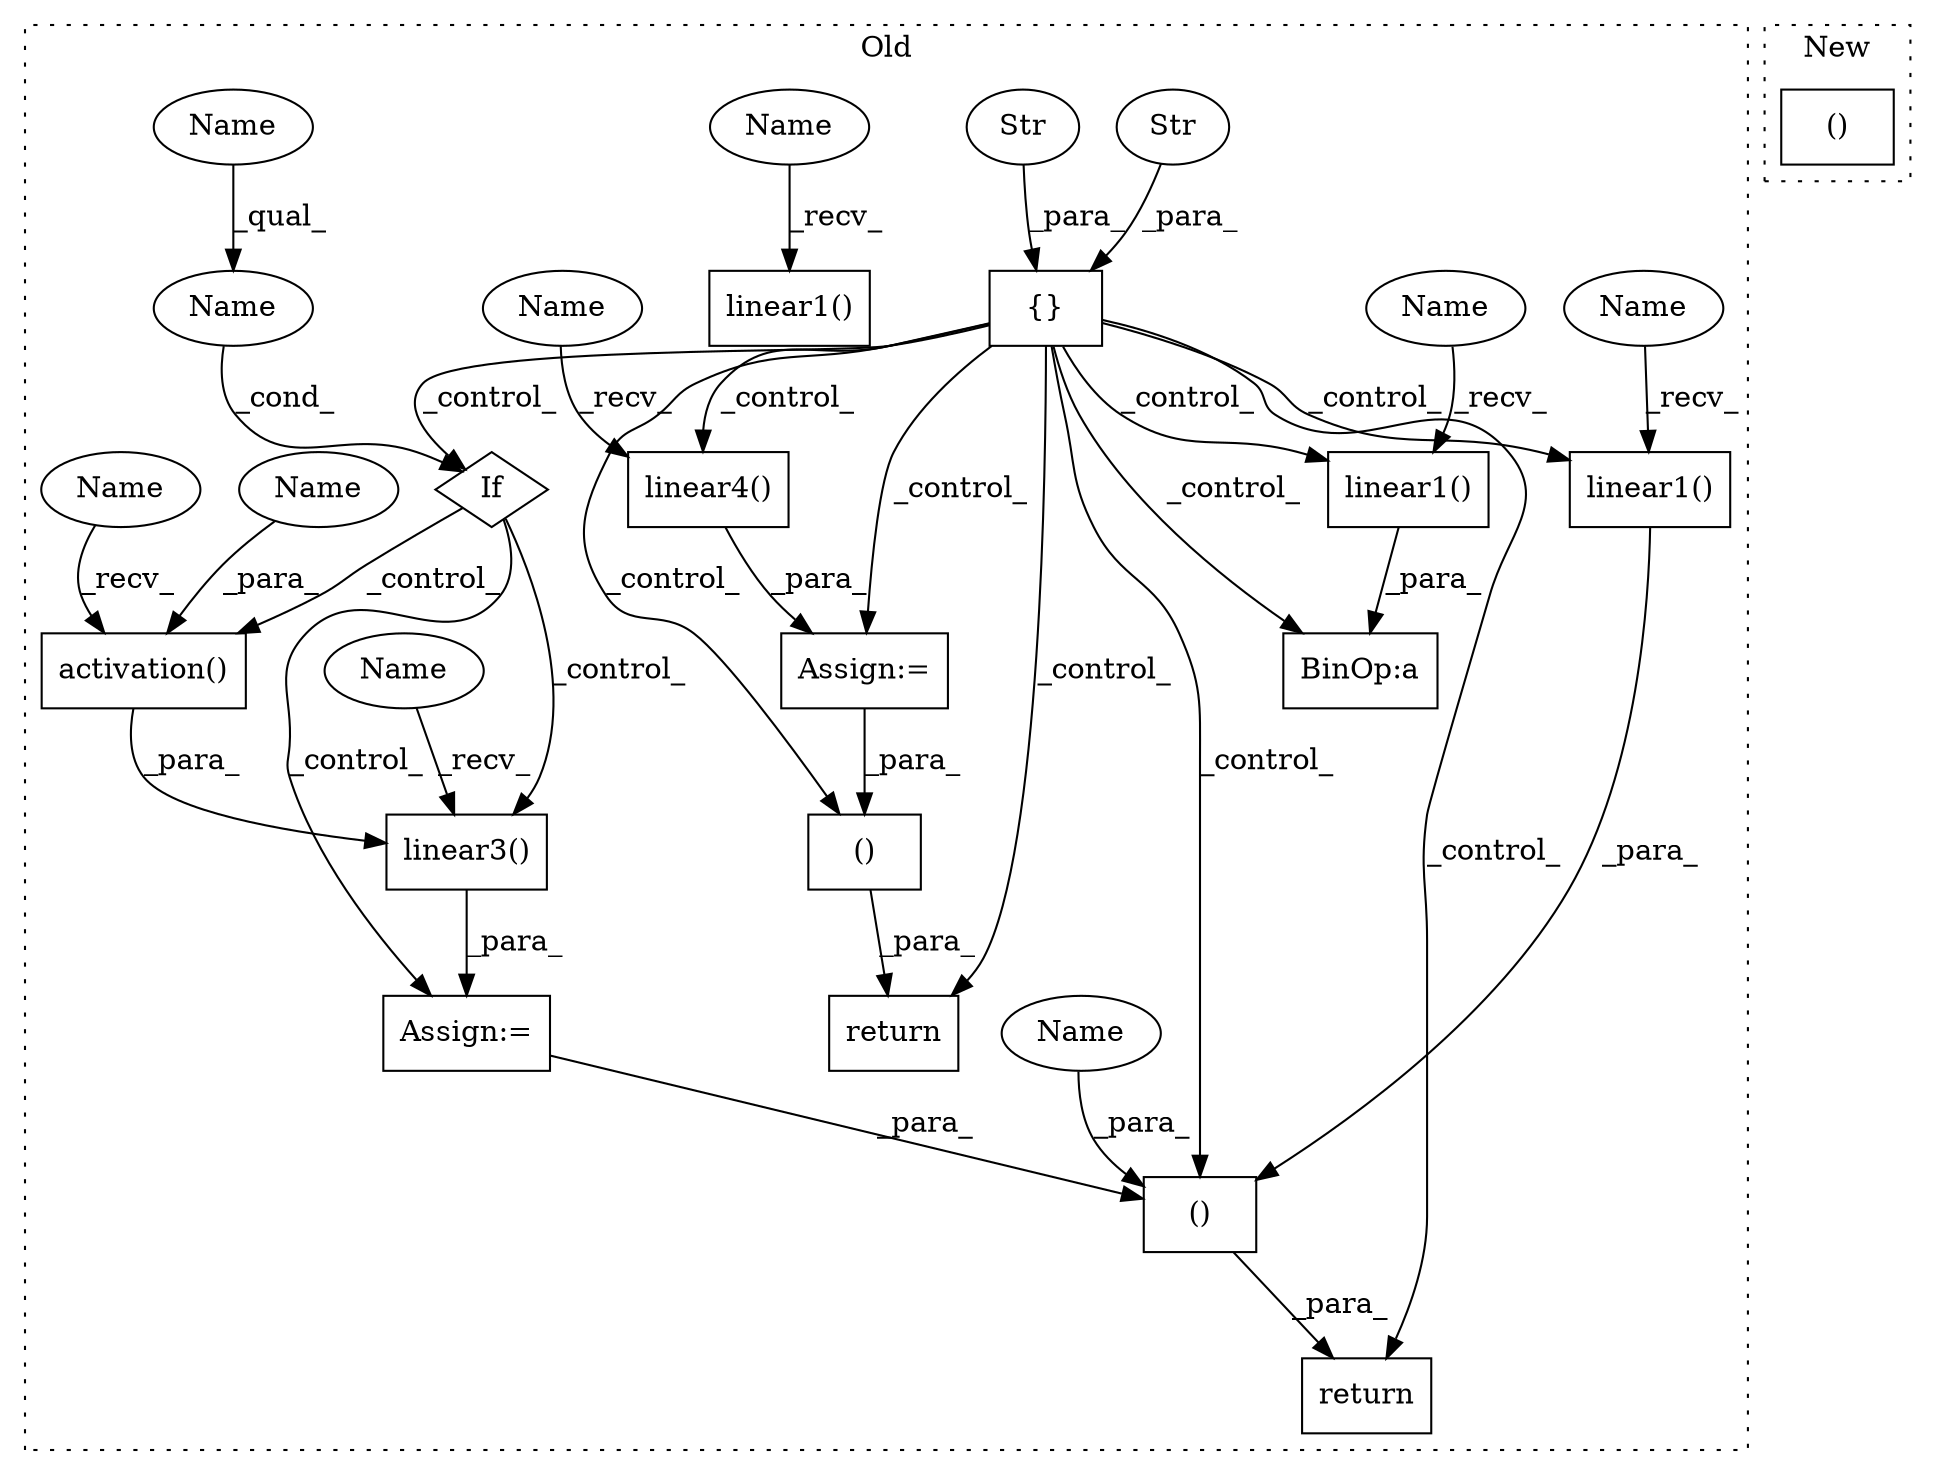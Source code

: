 digraph G {
subgraph cluster0 {
1 [label="activation()" a="75" s="19326,19351" l="16,1" shape="box"];
3 [label="If" a="96" s="19256,19279" l="3,22" shape="diamond"];
4 [label="()" a="54" s="19551" l="26" shape="box"];
5 [label="linear1()" a="75" s="19129,19143" l="13,1" shape="box"];
6 [label="{}" a="59" s="19036,19080" l="1,0" shape="box"];
7 [label="linear1()" a="75" s="19682,19696" l="13,1" shape="box"];
8 [label="()" a="54" s="20013" l="15" shape="box"];
9 [label="BinOp:a" a="82" s="19799" l="3" shape="box"];
10 [label="Str" a="66" s="19037" l="11" shape="ellipse"];
11 [label="Str" a="66" s="19050" l="15" shape="ellipse"];
12 [label="linear3()" a="75" s="19313,19352" l="13,1" shape="box"];
13 [label="Name" a="87" s="19259" l="20" shape="ellipse"];
14 [label="linear4()" a="75" s="19964,19978" l="13,1" shape="box"];
15 [label="Assign:=" a="68" s="19961" l="3" shape="box"];
16 [label="Assign:=" a="68" s="19310" l="3" shape="box"];
17 [label="return" a="93" s="19996" l="7" shape="box"];
18 [label="linear1()" a="75" s="18935,18949" l="13,1" shape="box"];
19 [label="return" a="93" s="19535" l="7" shape="box"];
20 [label="Name" a="87" s="19342" l="9" shape="ellipse"];
21 [label="Name" a="87" s="19553" l="9" shape="ellipse"];
22 [label="Name" a="87" s="19682" l="4" shape="ellipse"];
23 [label="Name" a="87" s="19259" l="4" shape="ellipse"];
24 [label="Name" a="87" s="18935" l="4" shape="ellipse"];
25 [label="Name" a="87" s="19313" l="4" shape="ellipse"];
26 [label="Name" a="87" s="19326" l="4" shape="ellipse"];
27 [label="Name" a="87" s="19964" l="4" shape="ellipse"];
28 [label="Name" a="87" s="19129" l="4" shape="ellipse"];
label = "Old";
style="dotted";
}
subgraph cluster1 {
2 [label="()" a="54" s="15299" l="19" shape="box"];
label = "New";
style="dotted";
}
1 -> 12 [label="_para_"];
3 -> 1 [label="_control_"];
3 -> 12 [label="_control_"];
3 -> 16 [label="_control_"];
4 -> 19 [label="_para_"];
5 -> 4 [label="_para_"];
6 -> 15 [label="_control_"];
6 -> 5 [label="_control_"];
6 -> 9 [label="_control_"];
6 -> 7 [label="_control_"];
6 -> 8 [label="_control_"];
6 -> 19 [label="_control_"];
6 -> 4 [label="_control_"];
6 -> 17 [label="_control_"];
6 -> 3 [label="_control_"];
6 -> 14 [label="_control_"];
7 -> 9 [label="_para_"];
8 -> 17 [label="_para_"];
10 -> 6 [label="_para_"];
11 -> 6 [label="_para_"];
12 -> 16 [label="_para_"];
13 -> 3 [label="_cond_"];
14 -> 15 [label="_para_"];
15 -> 8 [label="_para_"];
16 -> 4 [label="_para_"];
20 -> 1 [label="_para_"];
21 -> 4 [label="_para_"];
22 -> 7 [label="_recv_"];
23 -> 13 [label="_qual_"];
24 -> 18 [label="_recv_"];
25 -> 12 [label="_recv_"];
26 -> 1 [label="_recv_"];
27 -> 14 [label="_recv_"];
28 -> 5 [label="_recv_"];
}